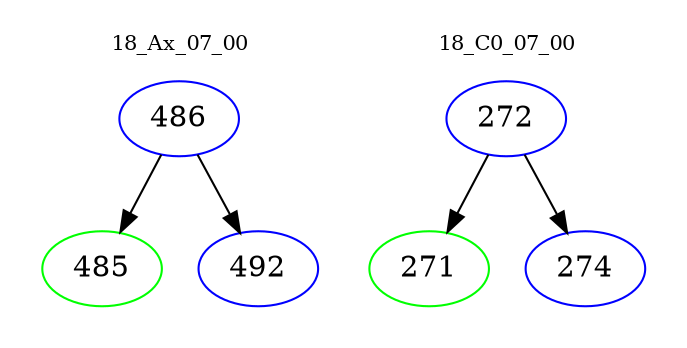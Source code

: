 digraph{
subgraph cluster_0 {
color = white
label = "18_Ax_07_00";
fontsize=10;
T0_486 [label="486", color="blue"]
T0_486 -> T0_485 [color="black"]
T0_485 [label="485", color="green"]
T0_486 -> T0_492 [color="black"]
T0_492 [label="492", color="blue"]
}
subgraph cluster_1 {
color = white
label = "18_C0_07_00";
fontsize=10;
T1_272 [label="272", color="blue"]
T1_272 -> T1_271 [color="black"]
T1_271 [label="271", color="green"]
T1_272 -> T1_274 [color="black"]
T1_274 [label="274", color="blue"]
}
}
